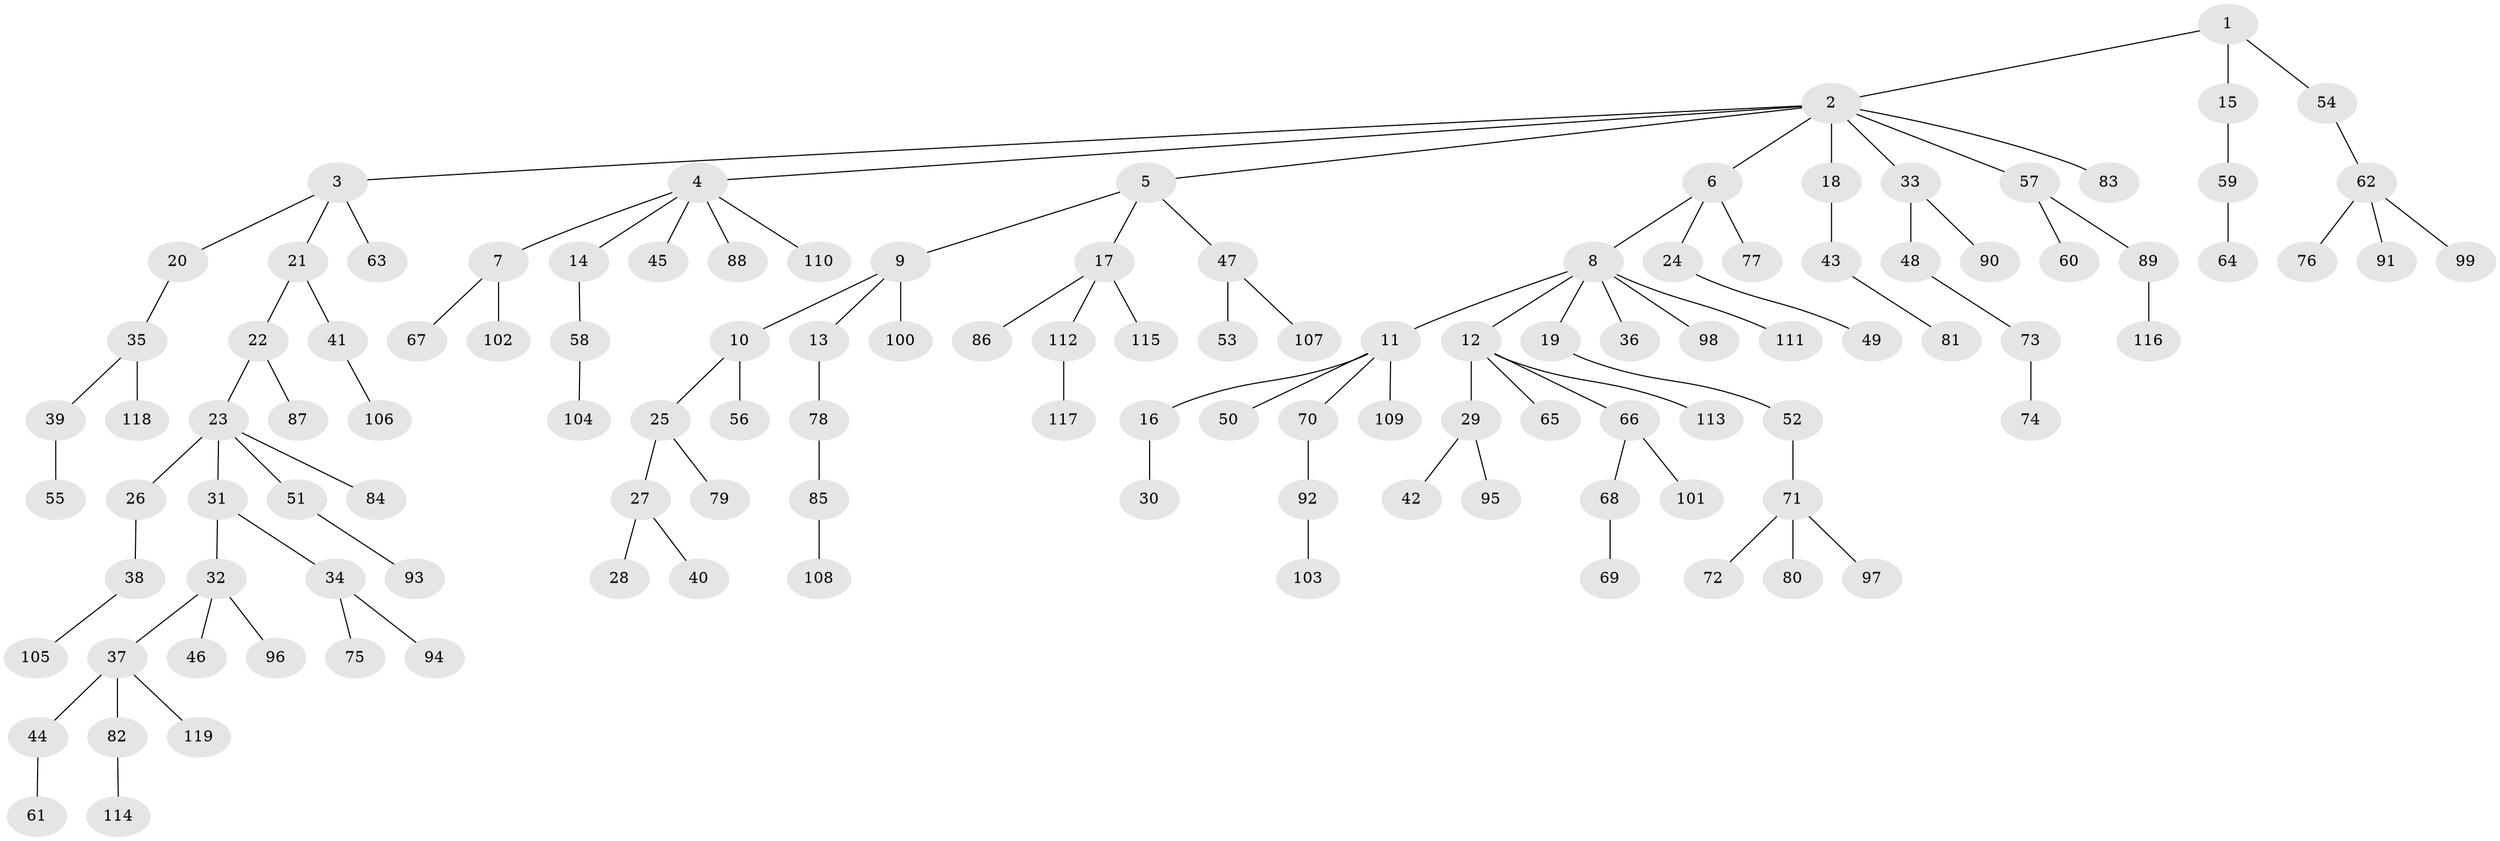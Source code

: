 // Generated by graph-tools (version 1.1) at 2025/53/03/09/25 04:53:23]
// undirected, 119 vertices, 118 edges
graph export_dot {
graph [start="1"]
  node [color=gray90,style=filled];
  1;
  2;
  3;
  4;
  5;
  6;
  7;
  8;
  9;
  10;
  11;
  12;
  13;
  14;
  15;
  16;
  17;
  18;
  19;
  20;
  21;
  22;
  23;
  24;
  25;
  26;
  27;
  28;
  29;
  30;
  31;
  32;
  33;
  34;
  35;
  36;
  37;
  38;
  39;
  40;
  41;
  42;
  43;
  44;
  45;
  46;
  47;
  48;
  49;
  50;
  51;
  52;
  53;
  54;
  55;
  56;
  57;
  58;
  59;
  60;
  61;
  62;
  63;
  64;
  65;
  66;
  67;
  68;
  69;
  70;
  71;
  72;
  73;
  74;
  75;
  76;
  77;
  78;
  79;
  80;
  81;
  82;
  83;
  84;
  85;
  86;
  87;
  88;
  89;
  90;
  91;
  92;
  93;
  94;
  95;
  96;
  97;
  98;
  99;
  100;
  101;
  102;
  103;
  104;
  105;
  106;
  107;
  108;
  109;
  110;
  111;
  112;
  113;
  114;
  115;
  116;
  117;
  118;
  119;
  1 -- 2;
  1 -- 15;
  1 -- 54;
  2 -- 3;
  2 -- 4;
  2 -- 5;
  2 -- 6;
  2 -- 18;
  2 -- 33;
  2 -- 57;
  2 -- 83;
  3 -- 20;
  3 -- 21;
  3 -- 63;
  4 -- 7;
  4 -- 14;
  4 -- 45;
  4 -- 88;
  4 -- 110;
  5 -- 9;
  5 -- 17;
  5 -- 47;
  6 -- 8;
  6 -- 24;
  6 -- 77;
  7 -- 67;
  7 -- 102;
  8 -- 11;
  8 -- 12;
  8 -- 19;
  8 -- 36;
  8 -- 98;
  8 -- 111;
  9 -- 10;
  9 -- 13;
  9 -- 100;
  10 -- 25;
  10 -- 56;
  11 -- 16;
  11 -- 50;
  11 -- 70;
  11 -- 109;
  12 -- 29;
  12 -- 65;
  12 -- 66;
  12 -- 113;
  13 -- 78;
  14 -- 58;
  15 -- 59;
  16 -- 30;
  17 -- 86;
  17 -- 112;
  17 -- 115;
  18 -- 43;
  19 -- 52;
  20 -- 35;
  21 -- 22;
  21 -- 41;
  22 -- 23;
  22 -- 87;
  23 -- 26;
  23 -- 31;
  23 -- 51;
  23 -- 84;
  24 -- 49;
  25 -- 27;
  25 -- 79;
  26 -- 38;
  27 -- 28;
  27 -- 40;
  29 -- 42;
  29 -- 95;
  31 -- 32;
  31 -- 34;
  32 -- 37;
  32 -- 46;
  32 -- 96;
  33 -- 48;
  33 -- 90;
  34 -- 75;
  34 -- 94;
  35 -- 39;
  35 -- 118;
  37 -- 44;
  37 -- 82;
  37 -- 119;
  38 -- 105;
  39 -- 55;
  41 -- 106;
  43 -- 81;
  44 -- 61;
  47 -- 53;
  47 -- 107;
  48 -- 73;
  51 -- 93;
  52 -- 71;
  54 -- 62;
  57 -- 60;
  57 -- 89;
  58 -- 104;
  59 -- 64;
  62 -- 76;
  62 -- 91;
  62 -- 99;
  66 -- 68;
  66 -- 101;
  68 -- 69;
  70 -- 92;
  71 -- 72;
  71 -- 80;
  71 -- 97;
  73 -- 74;
  78 -- 85;
  82 -- 114;
  85 -- 108;
  89 -- 116;
  92 -- 103;
  112 -- 117;
}
